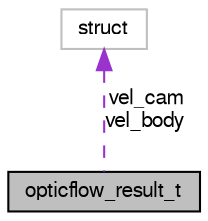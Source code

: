 digraph "opticflow_result_t"
{
  edge [fontname="FreeSans",fontsize="10",labelfontname="FreeSans",labelfontsize="10"];
  node [fontname="FreeSans",fontsize="10",shape=record];
  Node1 [label="opticflow_result_t",height=0.2,width=0.4,color="black", fillcolor="grey75", style="filled", fontcolor="black"];
  Node2 -> Node1 [dir="back",color="darkorchid3",fontsize="10",style="dashed",label=" vel_cam\nvel_body" ,fontname="FreeSans"];
  Node2 [label="struct",height=0.2,width=0.4,color="grey75", fillcolor="white", style="filled"];
}
